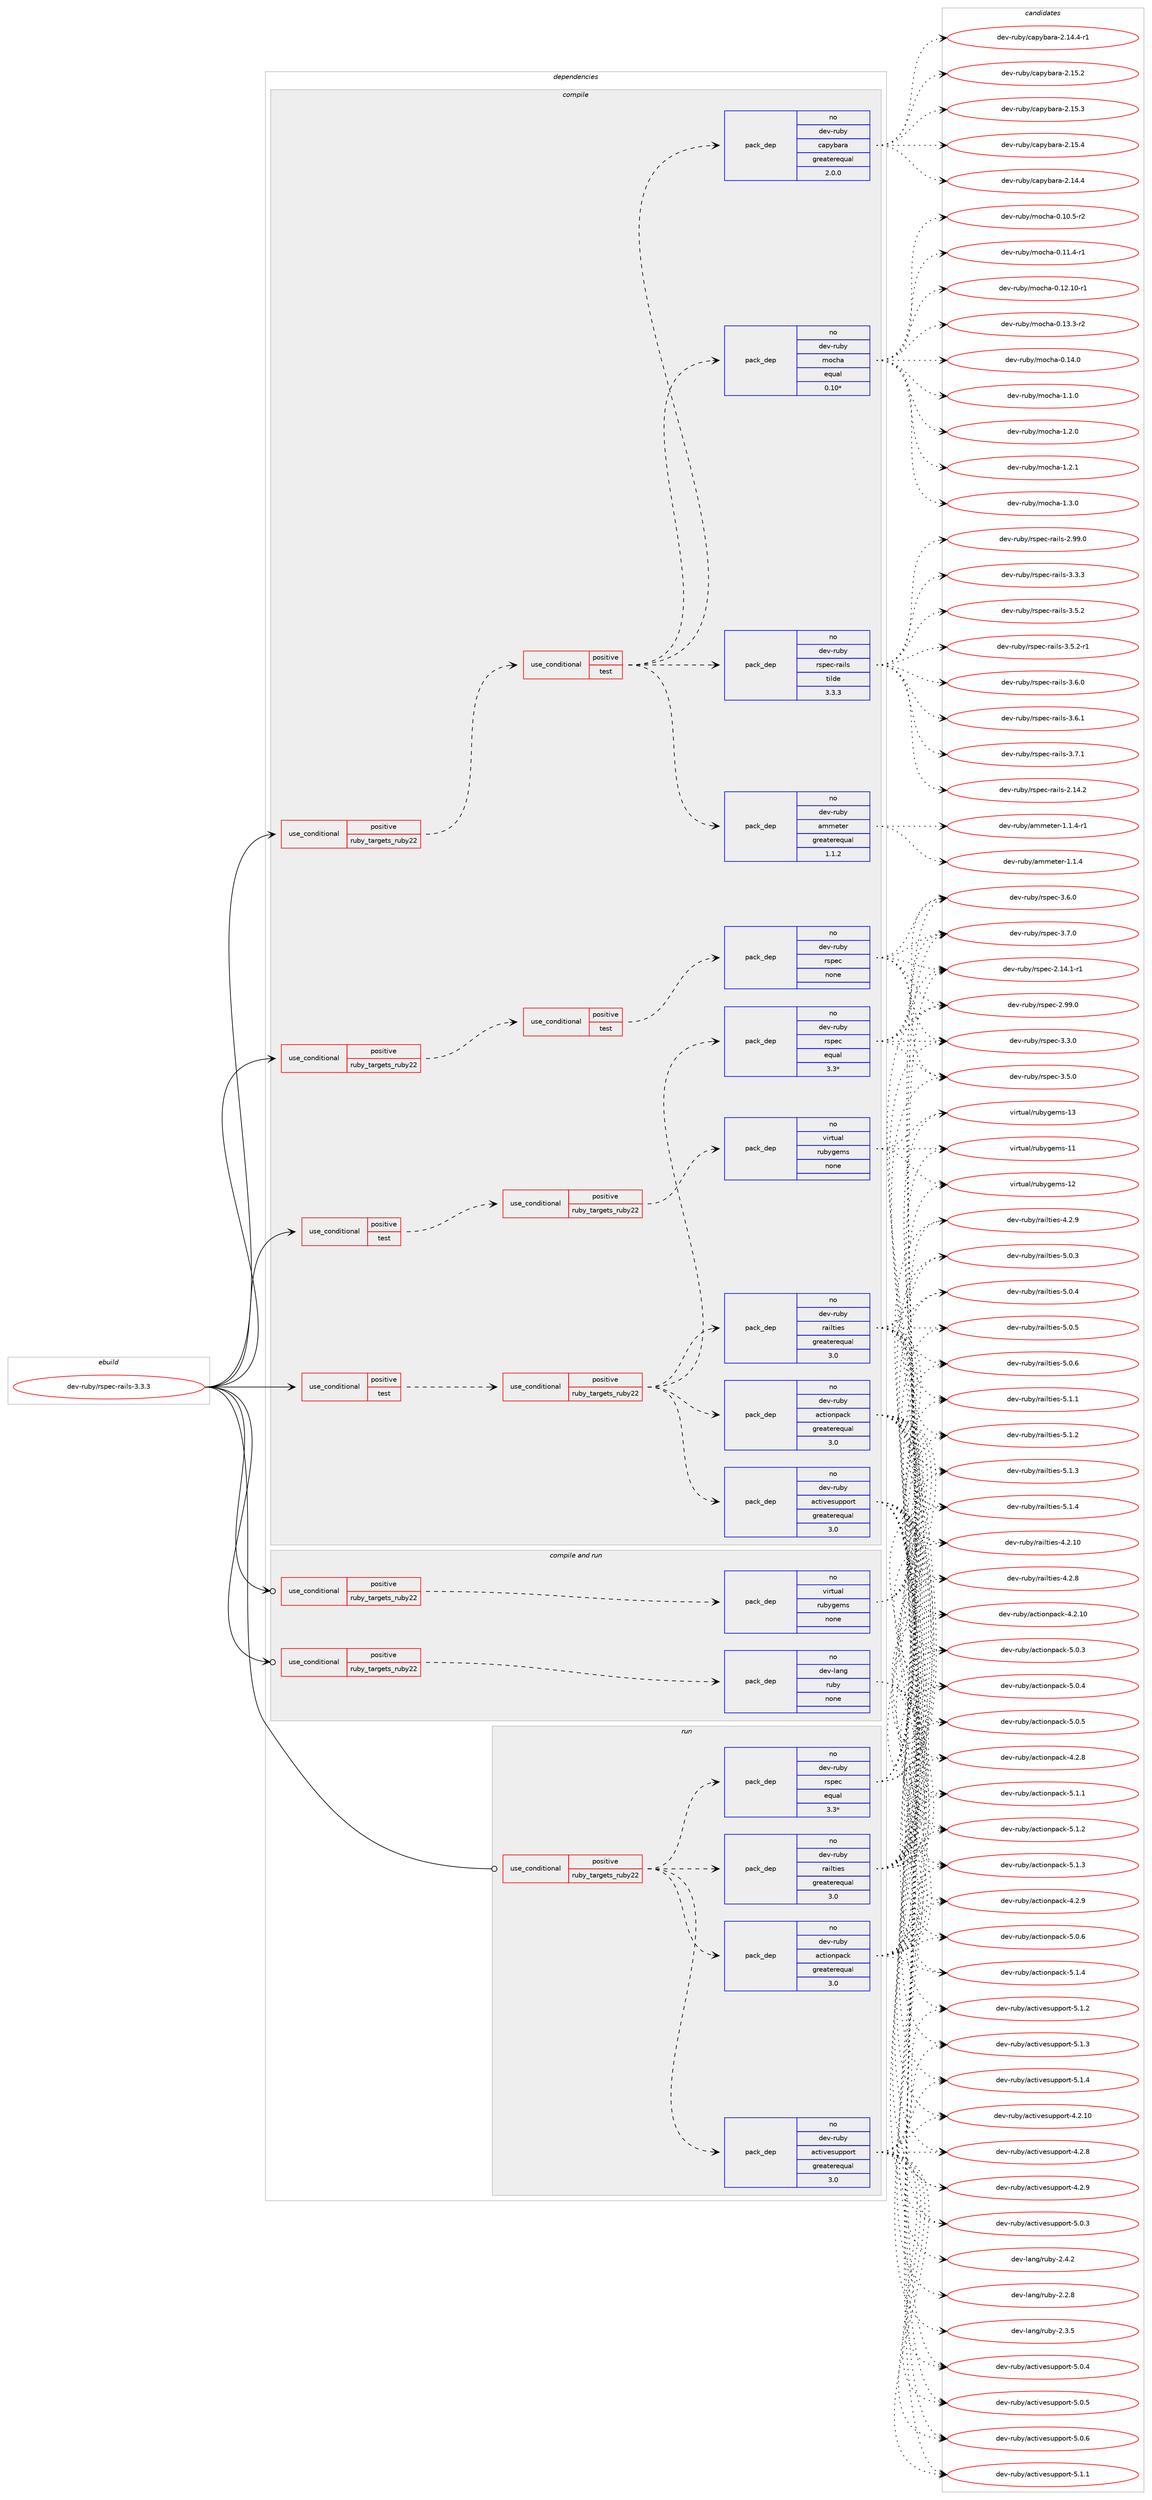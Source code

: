 digraph prolog {

# *************
# Graph options
# *************

newrank=true;
concentrate=true;
compound=true;
graph [rankdir=LR,fontname=Helvetica,fontsize=10,ranksep=1.5];#, ranksep=2.5, nodesep=0.2];
edge  [arrowhead=vee];
node  [fontname=Helvetica,fontsize=10];

# **********
# The ebuild
# **********

subgraph cluster_leftcol {
color=gray;
rank=same;
label=<<i>ebuild</i>>;
id [label="dev-ruby/rspec-rails-3.3.3", color=red, width=4, href="../dev-ruby/rspec-rails-3.3.3.svg"];
}

# ****************
# The dependencies
# ****************

subgraph cluster_midcol {
color=gray;
label=<<i>dependencies</i>>;
subgraph cluster_compile {
fillcolor="#eeeeee";
style=filled;
label=<<i>compile</i>>;
subgraph cond70123 {
dependency264672 [label=<<TABLE BORDER="0" CELLBORDER="1" CELLSPACING="0" CELLPADDING="4"><TR><TD ROWSPAN="3" CELLPADDING="10">use_conditional</TD></TR><TR><TD>positive</TD></TR><TR><TD>ruby_targets_ruby22</TD></TR></TABLE>>, shape=none, color=red];
subgraph cond70124 {
dependency264673 [label=<<TABLE BORDER="0" CELLBORDER="1" CELLSPACING="0" CELLPADDING="4"><TR><TD ROWSPAN="3" CELLPADDING="10">use_conditional</TD></TR><TR><TD>positive</TD></TR><TR><TD>test</TD></TR></TABLE>>, shape=none, color=red];
subgraph pack190435 {
dependency264674 [label=<<TABLE BORDER="0" CELLBORDER="1" CELLSPACING="0" CELLPADDING="4" WIDTH="220"><TR><TD ROWSPAN="6" CELLPADDING="30">pack_dep</TD></TR><TR><TD WIDTH="110">no</TD></TR><TR><TD>dev-ruby</TD></TR><TR><TD>mocha</TD></TR><TR><TD>equal</TD></TR><TR><TD>0.10*</TD></TR></TABLE>>, shape=none, color=blue];
}
dependency264673:e -> dependency264674:w [weight=20,style="dashed",arrowhead="vee"];
subgraph pack190436 {
dependency264675 [label=<<TABLE BORDER="0" CELLBORDER="1" CELLSPACING="0" CELLPADDING="4" WIDTH="220"><TR><TD ROWSPAN="6" CELLPADDING="30">pack_dep</TD></TR><TR><TD WIDTH="110">no</TD></TR><TR><TD>dev-ruby</TD></TR><TR><TD>capybara</TD></TR><TR><TD>greaterequal</TD></TR><TR><TD>2.0.0</TD></TR></TABLE>>, shape=none, color=blue];
}
dependency264673:e -> dependency264675:w [weight=20,style="dashed",arrowhead="vee"];
subgraph pack190437 {
dependency264676 [label=<<TABLE BORDER="0" CELLBORDER="1" CELLSPACING="0" CELLPADDING="4" WIDTH="220"><TR><TD ROWSPAN="6" CELLPADDING="30">pack_dep</TD></TR><TR><TD WIDTH="110">no</TD></TR><TR><TD>dev-ruby</TD></TR><TR><TD>ammeter</TD></TR><TR><TD>greaterequal</TD></TR><TR><TD>1.1.2</TD></TR></TABLE>>, shape=none, color=blue];
}
dependency264673:e -> dependency264676:w [weight=20,style="dashed",arrowhead="vee"];
subgraph pack190438 {
dependency264677 [label=<<TABLE BORDER="0" CELLBORDER="1" CELLSPACING="0" CELLPADDING="4" WIDTH="220"><TR><TD ROWSPAN="6" CELLPADDING="30">pack_dep</TD></TR><TR><TD WIDTH="110">no</TD></TR><TR><TD>dev-ruby</TD></TR><TR><TD>rspec-rails</TD></TR><TR><TD>tilde</TD></TR><TR><TD>3.3.3</TD></TR></TABLE>>, shape=none, color=blue];
}
dependency264673:e -> dependency264677:w [weight=20,style="dashed",arrowhead="vee"];
}
dependency264672:e -> dependency264673:w [weight=20,style="dashed",arrowhead="vee"];
}
id:e -> dependency264672:w [weight=20,style="solid",arrowhead="vee"];
subgraph cond70125 {
dependency264678 [label=<<TABLE BORDER="0" CELLBORDER="1" CELLSPACING="0" CELLPADDING="4"><TR><TD ROWSPAN="3" CELLPADDING="10">use_conditional</TD></TR><TR><TD>positive</TD></TR><TR><TD>ruby_targets_ruby22</TD></TR></TABLE>>, shape=none, color=red];
subgraph cond70126 {
dependency264679 [label=<<TABLE BORDER="0" CELLBORDER="1" CELLSPACING="0" CELLPADDING="4"><TR><TD ROWSPAN="3" CELLPADDING="10">use_conditional</TD></TR><TR><TD>positive</TD></TR><TR><TD>test</TD></TR></TABLE>>, shape=none, color=red];
subgraph pack190439 {
dependency264680 [label=<<TABLE BORDER="0" CELLBORDER="1" CELLSPACING="0" CELLPADDING="4" WIDTH="220"><TR><TD ROWSPAN="6" CELLPADDING="30">pack_dep</TD></TR><TR><TD WIDTH="110">no</TD></TR><TR><TD>dev-ruby</TD></TR><TR><TD>rspec</TD></TR><TR><TD>none</TD></TR><TR><TD></TD></TR></TABLE>>, shape=none, color=blue];
}
dependency264679:e -> dependency264680:w [weight=20,style="dashed",arrowhead="vee"];
}
dependency264678:e -> dependency264679:w [weight=20,style="dashed",arrowhead="vee"];
}
id:e -> dependency264678:w [weight=20,style="solid",arrowhead="vee"];
subgraph cond70127 {
dependency264681 [label=<<TABLE BORDER="0" CELLBORDER="1" CELLSPACING="0" CELLPADDING="4"><TR><TD ROWSPAN="3" CELLPADDING="10">use_conditional</TD></TR><TR><TD>positive</TD></TR><TR><TD>test</TD></TR></TABLE>>, shape=none, color=red];
subgraph cond70128 {
dependency264682 [label=<<TABLE BORDER="0" CELLBORDER="1" CELLSPACING="0" CELLPADDING="4"><TR><TD ROWSPAN="3" CELLPADDING="10">use_conditional</TD></TR><TR><TD>positive</TD></TR><TR><TD>ruby_targets_ruby22</TD></TR></TABLE>>, shape=none, color=red];
subgraph pack190440 {
dependency264683 [label=<<TABLE BORDER="0" CELLBORDER="1" CELLSPACING="0" CELLPADDING="4" WIDTH="220"><TR><TD ROWSPAN="6" CELLPADDING="30">pack_dep</TD></TR><TR><TD WIDTH="110">no</TD></TR><TR><TD>dev-ruby</TD></TR><TR><TD>activesupport</TD></TR><TR><TD>greaterequal</TD></TR><TR><TD>3.0</TD></TR></TABLE>>, shape=none, color=blue];
}
dependency264682:e -> dependency264683:w [weight=20,style="dashed",arrowhead="vee"];
subgraph pack190441 {
dependency264684 [label=<<TABLE BORDER="0" CELLBORDER="1" CELLSPACING="0" CELLPADDING="4" WIDTH="220"><TR><TD ROWSPAN="6" CELLPADDING="30">pack_dep</TD></TR><TR><TD WIDTH="110">no</TD></TR><TR><TD>dev-ruby</TD></TR><TR><TD>actionpack</TD></TR><TR><TD>greaterequal</TD></TR><TR><TD>3.0</TD></TR></TABLE>>, shape=none, color=blue];
}
dependency264682:e -> dependency264684:w [weight=20,style="dashed",arrowhead="vee"];
subgraph pack190442 {
dependency264685 [label=<<TABLE BORDER="0" CELLBORDER="1" CELLSPACING="0" CELLPADDING="4" WIDTH="220"><TR><TD ROWSPAN="6" CELLPADDING="30">pack_dep</TD></TR><TR><TD WIDTH="110">no</TD></TR><TR><TD>dev-ruby</TD></TR><TR><TD>railties</TD></TR><TR><TD>greaterequal</TD></TR><TR><TD>3.0</TD></TR></TABLE>>, shape=none, color=blue];
}
dependency264682:e -> dependency264685:w [weight=20,style="dashed",arrowhead="vee"];
subgraph pack190443 {
dependency264686 [label=<<TABLE BORDER="0" CELLBORDER="1" CELLSPACING="0" CELLPADDING="4" WIDTH="220"><TR><TD ROWSPAN="6" CELLPADDING="30">pack_dep</TD></TR><TR><TD WIDTH="110">no</TD></TR><TR><TD>dev-ruby</TD></TR><TR><TD>rspec</TD></TR><TR><TD>equal</TD></TR><TR><TD>3.3*</TD></TR></TABLE>>, shape=none, color=blue];
}
dependency264682:e -> dependency264686:w [weight=20,style="dashed",arrowhead="vee"];
}
dependency264681:e -> dependency264682:w [weight=20,style="dashed",arrowhead="vee"];
}
id:e -> dependency264681:w [weight=20,style="solid",arrowhead="vee"];
subgraph cond70129 {
dependency264687 [label=<<TABLE BORDER="0" CELLBORDER="1" CELLSPACING="0" CELLPADDING="4"><TR><TD ROWSPAN="3" CELLPADDING="10">use_conditional</TD></TR><TR><TD>positive</TD></TR><TR><TD>test</TD></TR></TABLE>>, shape=none, color=red];
subgraph cond70130 {
dependency264688 [label=<<TABLE BORDER="0" CELLBORDER="1" CELLSPACING="0" CELLPADDING="4"><TR><TD ROWSPAN="3" CELLPADDING="10">use_conditional</TD></TR><TR><TD>positive</TD></TR><TR><TD>ruby_targets_ruby22</TD></TR></TABLE>>, shape=none, color=red];
subgraph pack190444 {
dependency264689 [label=<<TABLE BORDER="0" CELLBORDER="1" CELLSPACING="0" CELLPADDING="4" WIDTH="220"><TR><TD ROWSPAN="6" CELLPADDING="30">pack_dep</TD></TR><TR><TD WIDTH="110">no</TD></TR><TR><TD>virtual</TD></TR><TR><TD>rubygems</TD></TR><TR><TD>none</TD></TR><TR><TD></TD></TR></TABLE>>, shape=none, color=blue];
}
dependency264688:e -> dependency264689:w [weight=20,style="dashed",arrowhead="vee"];
}
dependency264687:e -> dependency264688:w [weight=20,style="dashed",arrowhead="vee"];
}
id:e -> dependency264687:w [weight=20,style="solid",arrowhead="vee"];
}
subgraph cluster_compileandrun {
fillcolor="#eeeeee";
style=filled;
label=<<i>compile and run</i>>;
subgraph cond70131 {
dependency264690 [label=<<TABLE BORDER="0" CELLBORDER="1" CELLSPACING="0" CELLPADDING="4"><TR><TD ROWSPAN="3" CELLPADDING="10">use_conditional</TD></TR><TR><TD>positive</TD></TR><TR><TD>ruby_targets_ruby22</TD></TR></TABLE>>, shape=none, color=red];
subgraph pack190445 {
dependency264691 [label=<<TABLE BORDER="0" CELLBORDER="1" CELLSPACING="0" CELLPADDING="4" WIDTH="220"><TR><TD ROWSPAN="6" CELLPADDING="30">pack_dep</TD></TR><TR><TD WIDTH="110">no</TD></TR><TR><TD>dev-lang</TD></TR><TR><TD>ruby</TD></TR><TR><TD>none</TD></TR><TR><TD></TD></TR></TABLE>>, shape=none, color=blue];
}
dependency264690:e -> dependency264691:w [weight=20,style="dashed",arrowhead="vee"];
}
id:e -> dependency264690:w [weight=20,style="solid",arrowhead="odotvee"];
subgraph cond70132 {
dependency264692 [label=<<TABLE BORDER="0" CELLBORDER="1" CELLSPACING="0" CELLPADDING="4"><TR><TD ROWSPAN="3" CELLPADDING="10">use_conditional</TD></TR><TR><TD>positive</TD></TR><TR><TD>ruby_targets_ruby22</TD></TR></TABLE>>, shape=none, color=red];
subgraph pack190446 {
dependency264693 [label=<<TABLE BORDER="0" CELLBORDER="1" CELLSPACING="0" CELLPADDING="4" WIDTH="220"><TR><TD ROWSPAN="6" CELLPADDING="30">pack_dep</TD></TR><TR><TD WIDTH="110">no</TD></TR><TR><TD>virtual</TD></TR><TR><TD>rubygems</TD></TR><TR><TD>none</TD></TR><TR><TD></TD></TR></TABLE>>, shape=none, color=blue];
}
dependency264692:e -> dependency264693:w [weight=20,style="dashed",arrowhead="vee"];
}
id:e -> dependency264692:w [weight=20,style="solid",arrowhead="odotvee"];
}
subgraph cluster_run {
fillcolor="#eeeeee";
style=filled;
label=<<i>run</i>>;
subgraph cond70133 {
dependency264694 [label=<<TABLE BORDER="0" CELLBORDER="1" CELLSPACING="0" CELLPADDING="4"><TR><TD ROWSPAN="3" CELLPADDING="10">use_conditional</TD></TR><TR><TD>positive</TD></TR><TR><TD>ruby_targets_ruby22</TD></TR></TABLE>>, shape=none, color=red];
subgraph pack190447 {
dependency264695 [label=<<TABLE BORDER="0" CELLBORDER="1" CELLSPACING="0" CELLPADDING="4" WIDTH="220"><TR><TD ROWSPAN="6" CELLPADDING="30">pack_dep</TD></TR><TR><TD WIDTH="110">no</TD></TR><TR><TD>dev-ruby</TD></TR><TR><TD>activesupport</TD></TR><TR><TD>greaterequal</TD></TR><TR><TD>3.0</TD></TR></TABLE>>, shape=none, color=blue];
}
dependency264694:e -> dependency264695:w [weight=20,style="dashed",arrowhead="vee"];
subgraph pack190448 {
dependency264696 [label=<<TABLE BORDER="0" CELLBORDER="1" CELLSPACING="0" CELLPADDING="4" WIDTH="220"><TR><TD ROWSPAN="6" CELLPADDING="30">pack_dep</TD></TR><TR><TD WIDTH="110">no</TD></TR><TR><TD>dev-ruby</TD></TR><TR><TD>actionpack</TD></TR><TR><TD>greaterequal</TD></TR><TR><TD>3.0</TD></TR></TABLE>>, shape=none, color=blue];
}
dependency264694:e -> dependency264696:w [weight=20,style="dashed",arrowhead="vee"];
subgraph pack190449 {
dependency264697 [label=<<TABLE BORDER="0" CELLBORDER="1" CELLSPACING="0" CELLPADDING="4" WIDTH="220"><TR><TD ROWSPAN="6" CELLPADDING="30">pack_dep</TD></TR><TR><TD WIDTH="110">no</TD></TR><TR><TD>dev-ruby</TD></TR><TR><TD>railties</TD></TR><TR><TD>greaterequal</TD></TR><TR><TD>3.0</TD></TR></TABLE>>, shape=none, color=blue];
}
dependency264694:e -> dependency264697:w [weight=20,style="dashed",arrowhead="vee"];
subgraph pack190450 {
dependency264698 [label=<<TABLE BORDER="0" CELLBORDER="1" CELLSPACING="0" CELLPADDING="4" WIDTH="220"><TR><TD ROWSPAN="6" CELLPADDING="30">pack_dep</TD></TR><TR><TD WIDTH="110">no</TD></TR><TR><TD>dev-ruby</TD></TR><TR><TD>rspec</TD></TR><TR><TD>equal</TD></TR><TR><TD>3.3*</TD></TR></TABLE>>, shape=none, color=blue];
}
dependency264694:e -> dependency264698:w [weight=20,style="dashed",arrowhead="vee"];
}
id:e -> dependency264694:w [weight=20,style="solid",arrowhead="odot"];
}
}

# **************
# The candidates
# **************

subgraph cluster_choices {
rank=same;
color=gray;
label=<<i>candidates</i>>;

subgraph choice190435 {
color=black;
nodesep=1;
choice1001011184511411798121471091119910497454846494846534511450 [label="dev-ruby/mocha-0.10.5-r2", color=red, width=4,href="../dev-ruby/mocha-0.10.5-r2.svg"];
choice1001011184511411798121471091119910497454846494946524511449 [label="dev-ruby/mocha-0.11.4-r1", color=red, width=4,href="../dev-ruby/mocha-0.11.4-r1.svg"];
choice100101118451141179812147109111991049745484649504649484511449 [label="dev-ruby/mocha-0.12.10-r1", color=red, width=4,href="../dev-ruby/mocha-0.12.10-r1.svg"];
choice1001011184511411798121471091119910497454846495146514511450 [label="dev-ruby/mocha-0.13.3-r2", color=red, width=4,href="../dev-ruby/mocha-0.13.3-r2.svg"];
choice100101118451141179812147109111991049745484649524648 [label="dev-ruby/mocha-0.14.0", color=red, width=4,href="../dev-ruby/mocha-0.14.0.svg"];
choice1001011184511411798121471091119910497454946494648 [label="dev-ruby/mocha-1.1.0", color=red, width=4,href="../dev-ruby/mocha-1.1.0.svg"];
choice1001011184511411798121471091119910497454946504648 [label="dev-ruby/mocha-1.2.0", color=red, width=4,href="../dev-ruby/mocha-1.2.0.svg"];
choice1001011184511411798121471091119910497454946504649 [label="dev-ruby/mocha-1.2.1", color=red, width=4,href="../dev-ruby/mocha-1.2.1.svg"];
choice1001011184511411798121471091119910497454946514648 [label="dev-ruby/mocha-1.3.0", color=red, width=4,href="../dev-ruby/mocha-1.3.0.svg"];
dependency264674:e -> choice1001011184511411798121471091119910497454846494846534511450:w [style=dotted,weight="100"];
dependency264674:e -> choice1001011184511411798121471091119910497454846494946524511449:w [style=dotted,weight="100"];
dependency264674:e -> choice100101118451141179812147109111991049745484649504649484511449:w [style=dotted,weight="100"];
dependency264674:e -> choice1001011184511411798121471091119910497454846495146514511450:w [style=dotted,weight="100"];
dependency264674:e -> choice100101118451141179812147109111991049745484649524648:w [style=dotted,weight="100"];
dependency264674:e -> choice1001011184511411798121471091119910497454946494648:w [style=dotted,weight="100"];
dependency264674:e -> choice1001011184511411798121471091119910497454946504648:w [style=dotted,weight="100"];
dependency264674:e -> choice1001011184511411798121471091119910497454946504649:w [style=dotted,weight="100"];
dependency264674:e -> choice1001011184511411798121471091119910497454946514648:w [style=dotted,weight="100"];
}
subgraph choice190436 {
color=black;
nodesep=1;
choice100101118451141179812147999711212198971149745504649524652 [label="dev-ruby/capybara-2.14.4", color=red, width=4,href="../dev-ruby/capybara-2.14.4.svg"];
choice1001011184511411798121479997112121989711497455046495246524511449 [label="dev-ruby/capybara-2.14.4-r1", color=red, width=4,href="../dev-ruby/capybara-2.14.4-r1.svg"];
choice100101118451141179812147999711212198971149745504649534650 [label="dev-ruby/capybara-2.15.2", color=red, width=4,href="../dev-ruby/capybara-2.15.2.svg"];
choice100101118451141179812147999711212198971149745504649534651 [label="dev-ruby/capybara-2.15.3", color=red, width=4,href="../dev-ruby/capybara-2.15.3.svg"];
choice100101118451141179812147999711212198971149745504649534652 [label="dev-ruby/capybara-2.15.4", color=red, width=4,href="../dev-ruby/capybara-2.15.4.svg"];
dependency264675:e -> choice100101118451141179812147999711212198971149745504649524652:w [style=dotted,weight="100"];
dependency264675:e -> choice1001011184511411798121479997112121989711497455046495246524511449:w [style=dotted,weight="100"];
dependency264675:e -> choice100101118451141179812147999711212198971149745504649534650:w [style=dotted,weight="100"];
dependency264675:e -> choice100101118451141179812147999711212198971149745504649534651:w [style=dotted,weight="100"];
dependency264675:e -> choice100101118451141179812147999711212198971149745504649534652:w [style=dotted,weight="100"];
}
subgraph choice190437 {
color=black;
nodesep=1;
choice10010111845114117981214797109109101116101114454946494652 [label="dev-ruby/ammeter-1.1.4", color=red, width=4,href="../dev-ruby/ammeter-1.1.4.svg"];
choice100101118451141179812147971091091011161011144549464946524511449 [label="dev-ruby/ammeter-1.1.4-r1", color=red, width=4,href="../dev-ruby/ammeter-1.1.4-r1.svg"];
dependency264676:e -> choice10010111845114117981214797109109101116101114454946494652:w [style=dotted,weight="100"];
dependency264676:e -> choice100101118451141179812147971091091011161011144549464946524511449:w [style=dotted,weight="100"];
}
subgraph choice190438 {
color=black;
nodesep=1;
choice10010111845114117981214711411511210199451149710510811545504649524650 [label="dev-ruby/rspec-rails-2.14.2", color=red, width=4,href="../dev-ruby/rspec-rails-2.14.2.svg"];
choice10010111845114117981214711411511210199451149710510811545504657574648 [label="dev-ruby/rspec-rails-2.99.0", color=red, width=4,href="../dev-ruby/rspec-rails-2.99.0.svg"];
choice100101118451141179812147114115112101994511497105108115455146514651 [label="dev-ruby/rspec-rails-3.3.3", color=red, width=4,href="../dev-ruby/rspec-rails-3.3.3.svg"];
choice100101118451141179812147114115112101994511497105108115455146534650 [label="dev-ruby/rspec-rails-3.5.2", color=red, width=4,href="../dev-ruby/rspec-rails-3.5.2.svg"];
choice1001011184511411798121471141151121019945114971051081154551465346504511449 [label="dev-ruby/rspec-rails-3.5.2-r1", color=red, width=4,href="../dev-ruby/rspec-rails-3.5.2-r1.svg"];
choice100101118451141179812147114115112101994511497105108115455146544648 [label="dev-ruby/rspec-rails-3.6.0", color=red, width=4,href="../dev-ruby/rspec-rails-3.6.0.svg"];
choice100101118451141179812147114115112101994511497105108115455146544649 [label="dev-ruby/rspec-rails-3.6.1", color=red, width=4,href="../dev-ruby/rspec-rails-3.6.1.svg"];
choice100101118451141179812147114115112101994511497105108115455146554649 [label="dev-ruby/rspec-rails-3.7.1", color=red, width=4,href="../dev-ruby/rspec-rails-3.7.1.svg"];
dependency264677:e -> choice10010111845114117981214711411511210199451149710510811545504649524650:w [style=dotted,weight="100"];
dependency264677:e -> choice10010111845114117981214711411511210199451149710510811545504657574648:w [style=dotted,weight="100"];
dependency264677:e -> choice100101118451141179812147114115112101994511497105108115455146514651:w [style=dotted,weight="100"];
dependency264677:e -> choice100101118451141179812147114115112101994511497105108115455146534650:w [style=dotted,weight="100"];
dependency264677:e -> choice1001011184511411798121471141151121019945114971051081154551465346504511449:w [style=dotted,weight="100"];
dependency264677:e -> choice100101118451141179812147114115112101994511497105108115455146544648:w [style=dotted,weight="100"];
dependency264677:e -> choice100101118451141179812147114115112101994511497105108115455146544649:w [style=dotted,weight="100"];
dependency264677:e -> choice100101118451141179812147114115112101994511497105108115455146554649:w [style=dotted,weight="100"];
}
subgraph choice190439 {
color=black;
nodesep=1;
choice10010111845114117981214711411511210199455046495246494511449 [label="dev-ruby/rspec-2.14.1-r1", color=red, width=4,href="../dev-ruby/rspec-2.14.1-r1.svg"];
choice1001011184511411798121471141151121019945504657574648 [label="dev-ruby/rspec-2.99.0", color=red, width=4,href="../dev-ruby/rspec-2.99.0.svg"];
choice10010111845114117981214711411511210199455146514648 [label="dev-ruby/rspec-3.3.0", color=red, width=4,href="../dev-ruby/rspec-3.3.0.svg"];
choice10010111845114117981214711411511210199455146534648 [label="dev-ruby/rspec-3.5.0", color=red, width=4,href="../dev-ruby/rspec-3.5.0.svg"];
choice10010111845114117981214711411511210199455146544648 [label="dev-ruby/rspec-3.6.0", color=red, width=4,href="../dev-ruby/rspec-3.6.0.svg"];
choice10010111845114117981214711411511210199455146554648 [label="dev-ruby/rspec-3.7.0", color=red, width=4,href="../dev-ruby/rspec-3.7.0.svg"];
dependency264680:e -> choice10010111845114117981214711411511210199455046495246494511449:w [style=dotted,weight="100"];
dependency264680:e -> choice1001011184511411798121471141151121019945504657574648:w [style=dotted,weight="100"];
dependency264680:e -> choice10010111845114117981214711411511210199455146514648:w [style=dotted,weight="100"];
dependency264680:e -> choice10010111845114117981214711411511210199455146534648:w [style=dotted,weight="100"];
dependency264680:e -> choice10010111845114117981214711411511210199455146544648:w [style=dotted,weight="100"];
dependency264680:e -> choice10010111845114117981214711411511210199455146554648:w [style=dotted,weight="100"];
}
subgraph choice190440 {
color=black;
nodesep=1;
choice100101118451141179812147979911610511810111511711211211111411645524650464948 [label="dev-ruby/activesupport-4.2.10", color=red, width=4,href="../dev-ruby/activesupport-4.2.10.svg"];
choice1001011184511411798121479799116105118101115117112112111114116455246504656 [label="dev-ruby/activesupport-4.2.8", color=red, width=4,href="../dev-ruby/activesupport-4.2.8.svg"];
choice1001011184511411798121479799116105118101115117112112111114116455246504657 [label="dev-ruby/activesupport-4.2.9", color=red, width=4,href="../dev-ruby/activesupport-4.2.9.svg"];
choice1001011184511411798121479799116105118101115117112112111114116455346484651 [label="dev-ruby/activesupport-5.0.3", color=red, width=4,href="../dev-ruby/activesupport-5.0.3.svg"];
choice1001011184511411798121479799116105118101115117112112111114116455346484652 [label="dev-ruby/activesupport-5.0.4", color=red, width=4,href="../dev-ruby/activesupport-5.0.4.svg"];
choice1001011184511411798121479799116105118101115117112112111114116455346484653 [label="dev-ruby/activesupport-5.0.5", color=red, width=4,href="../dev-ruby/activesupport-5.0.5.svg"];
choice1001011184511411798121479799116105118101115117112112111114116455346484654 [label="dev-ruby/activesupport-5.0.6", color=red, width=4,href="../dev-ruby/activesupport-5.0.6.svg"];
choice1001011184511411798121479799116105118101115117112112111114116455346494649 [label="dev-ruby/activesupport-5.1.1", color=red, width=4,href="../dev-ruby/activesupport-5.1.1.svg"];
choice1001011184511411798121479799116105118101115117112112111114116455346494650 [label="dev-ruby/activesupport-5.1.2", color=red, width=4,href="../dev-ruby/activesupport-5.1.2.svg"];
choice1001011184511411798121479799116105118101115117112112111114116455346494651 [label="dev-ruby/activesupport-5.1.3", color=red, width=4,href="../dev-ruby/activesupport-5.1.3.svg"];
choice1001011184511411798121479799116105118101115117112112111114116455346494652 [label="dev-ruby/activesupport-5.1.4", color=red, width=4,href="../dev-ruby/activesupport-5.1.4.svg"];
dependency264683:e -> choice100101118451141179812147979911610511810111511711211211111411645524650464948:w [style=dotted,weight="100"];
dependency264683:e -> choice1001011184511411798121479799116105118101115117112112111114116455246504656:w [style=dotted,weight="100"];
dependency264683:e -> choice1001011184511411798121479799116105118101115117112112111114116455246504657:w [style=dotted,weight="100"];
dependency264683:e -> choice1001011184511411798121479799116105118101115117112112111114116455346484651:w [style=dotted,weight="100"];
dependency264683:e -> choice1001011184511411798121479799116105118101115117112112111114116455346484652:w [style=dotted,weight="100"];
dependency264683:e -> choice1001011184511411798121479799116105118101115117112112111114116455346484653:w [style=dotted,weight="100"];
dependency264683:e -> choice1001011184511411798121479799116105118101115117112112111114116455346484654:w [style=dotted,weight="100"];
dependency264683:e -> choice1001011184511411798121479799116105118101115117112112111114116455346494649:w [style=dotted,weight="100"];
dependency264683:e -> choice1001011184511411798121479799116105118101115117112112111114116455346494650:w [style=dotted,weight="100"];
dependency264683:e -> choice1001011184511411798121479799116105118101115117112112111114116455346494651:w [style=dotted,weight="100"];
dependency264683:e -> choice1001011184511411798121479799116105118101115117112112111114116455346494652:w [style=dotted,weight="100"];
}
subgraph choice190441 {
color=black;
nodesep=1;
choice1001011184511411798121479799116105111110112979910745524650464948 [label="dev-ruby/actionpack-4.2.10", color=red, width=4,href="../dev-ruby/actionpack-4.2.10.svg"];
choice10010111845114117981214797991161051111101129799107455246504656 [label="dev-ruby/actionpack-4.2.8", color=red, width=4,href="../dev-ruby/actionpack-4.2.8.svg"];
choice10010111845114117981214797991161051111101129799107455246504657 [label="dev-ruby/actionpack-4.2.9", color=red, width=4,href="../dev-ruby/actionpack-4.2.9.svg"];
choice10010111845114117981214797991161051111101129799107455346484651 [label="dev-ruby/actionpack-5.0.3", color=red, width=4,href="../dev-ruby/actionpack-5.0.3.svg"];
choice10010111845114117981214797991161051111101129799107455346484652 [label="dev-ruby/actionpack-5.0.4", color=red, width=4,href="../dev-ruby/actionpack-5.0.4.svg"];
choice10010111845114117981214797991161051111101129799107455346484653 [label="dev-ruby/actionpack-5.0.5", color=red, width=4,href="../dev-ruby/actionpack-5.0.5.svg"];
choice10010111845114117981214797991161051111101129799107455346484654 [label="dev-ruby/actionpack-5.0.6", color=red, width=4,href="../dev-ruby/actionpack-5.0.6.svg"];
choice10010111845114117981214797991161051111101129799107455346494649 [label="dev-ruby/actionpack-5.1.1", color=red, width=4,href="../dev-ruby/actionpack-5.1.1.svg"];
choice10010111845114117981214797991161051111101129799107455346494650 [label="dev-ruby/actionpack-5.1.2", color=red, width=4,href="../dev-ruby/actionpack-5.1.2.svg"];
choice10010111845114117981214797991161051111101129799107455346494651 [label="dev-ruby/actionpack-5.1.3", color=red, width=4,href="../dev-ruby/actionpack-5.1.3.svg"];
choice10010111845114117981214797991161051111101129799107455346494652 [label="dev-ruby/actionpack-5.1.4", color=red, width=4,href="../dev-ruby/actionpack-5.1.4.svg"];
dependency264684:e -> choice1001011184511411798121479799116105111110112979910745524650464948:w [style=dotted,weight="100"];
dependency264684:e -> choice10010111845114117981214797991161051111101129799107455246504656:w [style=dotted,weight="100"];
dependency264684:e -> choice10010111845114117981214797991161051111101129799107455246504657:w [style=dotted,weight="100"];
dependency264684:e -> choice10010111845114117981214797991161051111101129799107455346484651:w [style=dotted,weight="100"];
dependency264684:e -> choice10010111845114117981214797991161051111101129799107455346484652:w [style=dotted,weight="100"];
dependency264684:e -> choice10010111845114117981214797991161051111101129799107455346484653:w [style=dotted,weight="100"];
dependency264684:e -> choice10010111845114117981214797991161051111101129799107455346484654:w [style=dotted,weight="100"];
dependency264684:e -> choice10010111845114117981214797991161051111101129799107455346494649:w [style=dotted,weight="100"];
dependency264684:e -> choice10010111845114117981214797991161051111101129799107455346494650:w [style=dotted,weight="100"];
dependency264684:e -> choice10010111845114117981214797991161051111101129799107455346494651:w [style=dotted,weight="100"];
dependency264684:e -> choice10010111845114117981214797991161051111101129799107455346494652:w [style=dotted,weight="100"];
}
subgraph choice190442 {
color=black;
nodesep=1;
choice1001011184511411798121471149710510811610510111545524650464948 [label="dev-ruby/railties-4.2.10", color=red, width=4,href="../dev-ruby/railties-4.2.10.svg"];
choice10010111845114117981214711497105108116105101115455246504656 [label="dev-ruby/railties-4.2.8", color=red, width=4,href="../dev-ruby/railties-4.2.8.svg"];
choice10010111845114117981214711497105108116105101115455246504657 [label="dev-ruby/railties-4.2.9", color=red, width=4,href="../dev-ruby/railties-4.2.9.svg"];
choice10010111845114117981214711497105108116105101115455346484651 [label="dev-ruby/railties-5.0.3", color=red, width=4,href="../dev-ruby/railties-5.0.3.svg"];
choice10010111845114117981214711497105108116105101115455346484652 [label="dev-ruby/railties-5.0.4", color=red, width=4,href="../dev-ruby/railties-5.0.4.svg"];
choice10010111845114117981214711497105108116105101115455346484653 [label="dev-ruby/railties-5.0.5", color=red, width=4,href="../dev-ruby/railties-5.0.5.svg"];
choice10010111845114117981214711497105108116105101115455346484654 [label="dev-ruby/railties-5.0.6", color=red, width=4,href="../dev-ruby/railties-5.0.6.svg"];
choice10010111845114117981214711497105108116105101115455346494649 [label="dev-ruby/railties-5.1.1", color=red, width=4,href="../dev-ruby/railties-5.1.1.svg"];
choice10010111845114117981214711497105108116105101115455346494650 [label="dev-ruby/railties-5.1.2", color=red, width=4,href="../dev-ruby/railties-5.1.2.svg"];
choice10010111845114117981214711497105108116105101115455346494651 [label="dev-ruby/railties-5.1.3", color=red, width=4,href="../dev-ruby/railties-5.1.3.svg"];
choice10010111845114117981214711497105108116105101115455346494652 [label="dev-ruby/railties-5.1.4", color=red, width=4,href="../dev-ruby/railties-5.1.4.svg"];
dependency264685:e -> choice1001011184511411798121471149710510811610510111545524650464948:w [style=dotted,weight="100"];
dependency264685:e -> choice10010111845114117981214711497105108116105101115455246504656:w [style=dotted,weight="100"];
dependency264685:e -> choice10010111845114117981214711497105108116105101115455246504657:w [style=dotted,weight="100"];
dependency264685:e -> choice10010111845114117981214711497105108116105101115455346484651:w [style=dotted,weight="100"];
dependency264685:e -> choice10010111845114117981214711497105108116105101115455346484652:w [style=dotted,weight="100"];
dependency264685:e -> choice10010111845114117981214711497105108116105101115455346484653:w [style=dotted,weight="100"];
dependency264685:e -> choice10010111845114117981214711497105108116105101115455346484654:w [style=dotted,weight="100"];
dependency264685:e -> choice10010111845114117981214711497105108116105101115455346494649:w [style=dotted,weight="100"];
dependency264685:e -> choice10010111845114117981214711497105108116105101115455346494650:w [style=dotted,weight="100"];
dependency264685:e -> choice10010111845114117981214711497105108116105101115455346494651:w [style=dotted,weight="100"];
dependency264685:e -> choice10010111845114117981214711497105108116105101115455346494652:w [style=dotted,weight="100"];
}
subgraph choice190443 {
color=black;
nodesep=1;
choice10010111845114117981214711411511210199455046495246494511449 [label="dev-ruby/rspec-2.14.1-r1", color=red, width=4,href="../dev-ruby/rspec-2.14.1-r1.svg"];
choice1001011184511411798121471141151121019945504657574648 [label="dev-ruby/rspec-2.99.0", color=red, width=4,href="../dev-ruby/rspec-2.99.0.svg"];
choice10010111845114117981214711411511210199455146514648 [label="dev-ruby/rspec-3.3.0", color=red, width=4,href="../dev-ruby/rspec-3.3.0.svg"];
choice10010111845114117981214711411511210199455146534648 [label="dev-ruby/rspec-3.5.0", color=red, width=4,href="../dev-ruby/rspec-3.5.0.svg"];
choice10010111845114117981214711411511210199455146544648 [label="dev-ruby/rspec-3.6.0", color=red, width=4,href="../dev-ruby/rspec-3.6.0.svg"];
choice10010111845114117981214711411511210199455146554648 [label="dev-ruby/rspec-3.7.0", color=red, width=4,href="../dev-ruby/rspec-3.7.0.svg"];
dependency264686:e -> choice10010111845114117981214711411511210199455046495246494511449:w [style=dotted,weight="100"];
dependency264686:e -> choice1001011184511411798121471141151121019945504657574648:w [style=dotted,weight="100"];
dependency264686:e -> choice10010111845114117981214711411511210199455146514648:w [style=dotted,weight="100"];
dependency264686:e -> choice10010111845114117981214711411511210199455146534648:w [style=dotted,weight="100"];
dependency264686:e -> choice10010111845114117981214711411511210199455146544648:w [style=dotted,weight="100"];
dependency264686:e -> choice10010111845114117981214711411511210199455146554648:w [style=dotted,weight="100"];
}
subgraph choice190444 {
color=black;
nodesep=1;
choice118105114116117971084711411798121103101109115454949 [label="virtual/rubygems-11", color=red, width=4,href="../virtual/rubygems-11.svg"];
choice118105114116117971084711411798121103101109115454950 [label="virtual/rubygems-12", color=red, width=4,href="../virtual/rubygems-12.svg"];
choice118105114116117971084711411798121103101109115454951 [label="virtual/rubygems-13", color=red, width=4,href="../virtual/rubygems-13.svg"];
dependency264689:e -> choice118105114116117971084711411798121103101109115454949:w [style=dotted,weight="100"];
dependency264689:e -> choice118105114116117971084711411798121103101109115454950:w [style=dotted,weight="100"];
dependency264689:e -> choice118105114116117971084711411798121103101109115454951:w [style=dotted,weight="100"];
}
subgraph choice190445 {
color=black;
nodesep=1;
choice10010111845108971101034711411798121455046504656 [label="dev-lang/ruby-2.2.8", color=red, width=4,href="../dev-lang/ruby-2.2.8.svg"];
choice10010111845108971101034711411798121455046514653 [label="dev-lang/ruby-2.3.5", color=red, width=4,href="../dev-lang/ruby-2.3.5.svg"];
choice10010111845108971101034711411798121455046524650 [label="dev-lang/ruby-2.4.2", color=red, width=4,href="../dev-lang/ruby-2.4.2.svg"];
dependency264691:e -> choice10010111845108971101034711411798121455046504656:w [style=dotted,weight="100"];
dependency264691:e -> choice10010111845108971101034711411798121455046514653:w [style=dotted,weight="100"];
dependency264691:e -> choice10010111845108971101034711411798121455046524650:w [style=dotted,weight="100"];
}
subgraph choice190446 {
color=black;
nodesep=1;
choice118105114116117971084711411798121103101109115454949 [label="virtual/rubygems-11", color=red, width=4,href="../virtual/rubygems-11.svg"];
choice118105114116117971084711411798121103101109115454950 [label="virtual/rubygems-12", color=red, width=4,href="../virtual/rubygems-12.svg"];
choice118105114116117971084711411798121103101109115454951 [label="virtual/rubygems-13", color=red, width=4,href="../virtual/rubygems-13.svg"];
dependency264693:e -> choice118105114116117971084711411798121103101109115454949:w [style=dotted,weight="100"];
dependency264693:e -> choice118105114116117971084711411798121103101109115454950:w [style=dotted,weight="100"];
dependency264693:e -> choice118105114116117971084711411798121103101109115454951:w [style=dotted,weight="100"];
}
subgraph choice190447 {
color=black;
nodesep=1;
choice100101118451141179812147979911610511810111511711211211111411645524650464948 [label="dev-ruby/activesupport-4.2.10", color=red, width=4,href="../dev-ruby/activesupport-4.2.10.svg"];
choice1001011184511411798121479799116105118101115117112112111114116455246504656 [label="dev-ruby/activesupport-4.2.8", color=red, width=4,href="../dev-ruby/activesupport-4.2.8.svg"];
choice1001011184511411798121479799116105118101115117112112111114116455246504657 [label="dev-ruby/activesupport-4.2.9", color=red, width=4,href="../dev-ruby/activesupport-4.2.9.svg"];
choice1001011184511411798121479799116105118101115117112112111114116455346484651 [label="dev-ruby/activesupport-5.0.3", color=red, width=4,href="../dev-ruby/activesupport-5.0.3.svg"];
choice1001011184511411798121479799116105118101115117112112111114116455346484652 [label="dev-ruby/activesupport-5.0.4", color=red, width=4,href="../dev-ruby/activesupport-5.0.4.svg"];
choice1001011184511411798121479799116105118101115117112112111114116455346484653 [label="dev-ruby/activesupport-5.0.5", color=red, width=4,href="../dev-ruby/activesupport-5.0.5.svg"];
choice1001011184511411798121479799116105118101115117112112111114116455346484654 [label="dev-ruby/activesupport-5.0.6", color=red, width=4,href="../dev-ruby/activesupport-5.0.6.svg"];
choice1001011184511411798121479799116105118101115117112112111114116455346494649 [label="dev-ruby/activesupport-5.1.1", color=red, width=4,href="../dev-ruby/activesupport-5.1.1.svg"];
choice1001011184511411798121479799116105118101115117112112111114116455346494650 [label="dev-ruby/activesupport-5.1.2", color=red, width=4,href="../dev-ruby/activesupport-5.1.2.svg"];
choice1001011184511411798121479799116105118101115117112112111114116455346494651 [label="dev-ruby/activesupport-5.1.3", color=red, width=4,href="../dev-ruby/activesupport-5.1.3.svg"];
choice1001011184511411798121479799116105118101115117112112111114116455346494652 [label="dev-ruby/activesupport-5.1.4", color=red, width=4,href="../dev-ruby/activesupport-5.1.4.svg"];
dependency264695:e -> choice100101118451141179812147979911610511810111511711211211111411645524650464948:w [style=dotted,weight="100"];
dependency264695:e -> choice1001011184511411798121479799116105118101115117112112111114116455246504656:w [style=dotted,weight="100"];
dependency264695:e -> choice1001011184511411798121479799116105118101115117112112111114116455246504657:w [style=dotted,weight="100"];
dependency264695:e -> choice1001011184511411798121479799116105118101115117112112111114116455346484651:w [style=dotted,weight="100"];
dependency264695:e -> choice1001011184511411798121479799116105118101115117112112111114116455346484652:w [style=dotted,weight="100"];
dependency264695:e -> choice1001011184511411798121479799116105118101115117112112111114116455346484653:w [style=dotted,weight="100"];
dependency264695:e -> choice1001011184511411798121479799116105118101115117112112111114116455346484654:w [style=dotted,weight="100"];
dependency264695:e -> choice1001011184511411798121479799116105118101115117112112111114116455346494649:w [style=dotted,weight="100"];
dependency264695:e -> choice1001011184511411798121479799116105118101115117112112111114116455346494650:w [style=dotted,weight="100"];
dependency264695:e -> choice1001011184511411798121479799116105118101115117112112111114116455346494651:w [style=dotted,weight="100"];
dependency264695:e -> choice1001011184511411798121479799116105118101115117112112111114116455346494652:w [style=dotted,weight="100"];
}
subgraph choice190448 {
color=black;
nodesep=1;
choice1001011184511411798121479799116105111110112979910745524650464948 [label="dev-ruby/actionpack-4.2.10", color=red, width=4,href="../dev-ruby/actionpack-4.2.10.svg"];
choice10010111845114117981214797991161051111101129799107455246504656 [label="dev-ruby/actionpack-4.2.8", color=red, width=4,href="../dev-ruby/actionpack-4.2.8.svg"];
choice10010111845114117981214797991161051111101129799107455246504657 [label="dev-ruby/actionpack-4.2.9", color=red, width=4,href="../dev-ruby/actionpack-4.2.9.svg"];
choice10010111845114117981214797991161051111101129799107455346484651 [label="dev-ruby/actionpack-5.0.3", color=red, width=4,href="../dev-ruby/actionpack-5.0.3.svg"];
choice10010111845114117981214797991161051111101129799107455346484652 [label="dev-ruby/actionpack-5.0.4", color=red, width=4,href="../dev-ruby/actionpack-5.0.4.svg"];
choice10010111845114117981214797991161051111101129799107455346484653 [label="dev-ruby/actionpack-5.0.5", color=red, width=4,href="../dev-ruby/actionpack-5.0.5.svg"];
choice10010111845114117981214797991161051111101129799107455346484654 [label="dev-ruby/actionpack-5.0.6", color=red, width=4,href="../dev-ruby/actionpack-5.0.6.svg"];
choice10010111845114117981214797991161051111101129799107455346494649 [label="dev-ruby/actionpack-5.1.1", color=red, width=4,href="../dev-ruby/actionpack-5.1.1.svg"];
choice10010111845114117981214797991161051111101129799107455346494650 [label="dev-ruby/actionpack-5.1.2", color=red, width=4,href="../dev-ruby/actionpack-5.1.2.svg"];
choice10010111845114117981214797991161051111101129799107455346494651 [label="dev-ruby/actionpack-5.1.3", color=red, width=4,href="../dev-ruby/actionpack-5.1.3.svg"];
choice10010111845114117981214797991161051111101129799107455346494652 [label="dev-ruby/actionpack-5.1.4", color=red, width=4,href="../dev-ruby/actionpack-5.1.4.svg"];
dependency264696:e -> choice1001011184511411798121479799116105111110112979910745524650464948:w [style=dotted,weight="100"];
dependency264696:e -> choice10010111845114117981214797991161051111101129799107455246504656:w [style=dotted,weight="100"];
dependency264696:e -> choice10010111845114117981214797991161051111101129799107455246504657:w [style=dotted,weight="100"];
dependency264696:e -> choice10010111845114117981214797991161051111101129799107455346484651:w [style=dotted,weight="100"];
dependency264696:e -> choice10010111845114117981214797991161051111101129799107455346484652:w [style=dotted,weight="100"];
dependency264696:e -> choice10010111845114117981214797991161051111101129799107455346484653:w [style=dotted,weight="100"];
dependency264696:e -> choice10010111845114117981214797991161051111101129799107455346484654:w [style=dotted,weight="100"];
dependency264696:e -> choice10010111845114117981214797991161051111101129799107455346494649:w [style=dotted,weight="100"];
dependency264696:e -> choice10010111845114117981214797991161051111101129799107455346494650:w [style=dotted,weight="100"];
dependency264696:e -> choice10010111845114117981214797991161051111101129799107455346494651:w [style=dotted,weight="100"];
dependency264696:e -> choice10010111845114117981214797991161051111101129799107455346494652:w [style=dotted,weight="100"];
}
subgraph choice190449 {
color=black;
nodesep=1;
choice1001011184511411798121471149710510811610510111545524650464948 [label="dev-ruby/railties-4.2.10", color=red, width=4,href="../dev-ruby/railties-4.2.10.svg"];
choice10010111845114117981214711497105108116105101115455246504656 [label="dev-ruby/railties-4.2.8", color=red, width=4,href="../dev-ruby/railties-4.2.8.svg"];
choice10010111845114117981214711497105108116105101115455246504657 [label="dev-ruby/railties-4.2.9", color=red, width=4,href="../dev-ruby/railties-4.2.9.svg"];
choice10010111845114117981214711497105108116105101115455346484651 [label="dev-ruby/railties-5.0.3", color=red, width=4,href="../dev-ruby/railties-5.0.3.svg"];
choice10010111845114117981214711497105108116105101115455346484652 [label="dev-ruby/railties-5.0.4", color=red, width=4,href="../dev-ruby/railties-5.0.4.svg"];
choice10010111845114117981214711497105108116105101115455346484653 [label="dev-ruby/railties-5.0.5", color=red, width=4,href="../dev-ruby/railties-5.0.5.svg"];
choice10010111845114117981214711497105108116105101115455346484654 [label="dev-ruby/railties-5.0.6", color=red, width=4,href="../dev-ruby/railties-5.0.6.svg"];
choice10010111845114117981214711497105108116105101115455346494649 [label="dev-ruby/railties-5.1.1", color=red, width=4,href="../dev-ruby/railties-5.1.1.svg"];
choice10010111845114117981214711497105108116105101115455346494650 [label="dev-ruby/railties-5.1.2", color=red, width=4,href="../dev-ruby/railties-5.1.2.svg"];
choice10010111845114117981214711497105108116105101115455346494651 [label="dev-ruby/railties-5.1.3", color=red, width=4,href="../dev-ruby/railties-5.1.3.svg"];
choice10010111845114117981214711497105108116105101115455346494652 [label="dev-ruby/railties-5.1.4", color=red, width=4,href="../dev-ruby/railties-5.1.4.svg"];
dependency264697:e -> choice1001011184511411798121471149710510811610510111545524650464948:w [style=dotted,weight="100"];
dependency264697:e -> choice10010111845114117981214711497105108116105101115455246504656:w [style=dotted,weight="100"];
dependency264697:e -> choice10010111845114117981214711497105108116105101115455246504657:w [style=dotted,weight="100"];
dependency264697:e -> choice10010111845114117981214711497105108116105101115455346484651:w [style=dotted,weight="100"];
dependency264697:e -> choice10010111845114117981214711497105108116105101115455346484652:w [style=dotted,weight="100"];
dependency264697:e -> choice10010111845114117981214711497105108116105101115455346484653:w [style=dotted,weight="100"];
dependency264697:e -> choice10010111845114117981214711497105108116105101115455346484654:w [style=dotted,weight="100"];
dependency264697:e -> choice10010111845114117981214711497105108116105101115455346494649:w [style=dotted,weight="100"];
dependency264697:e -> choice10010111845114117981214711497105108116105101115455346494650:w [style=dotted,weight="100"];
dependency264697:e -> choice10010111845114117981214711497105108116105101115455346494651:w [style=dotted,weight="100"];
dependency264697:e -> choice10010111845114117981214711497105108116105101115455346494652:w [style=dotted,weight="100"];
}
subgraph choice190450 {
color=black;
nodesep=1;
choice10010111845114117981214711411511210199455046495246494511449 [label="dev-ruby/rspec-2.14.1-r1", color=red, width=4,href="../dev-ruby/rspec-2.14.1-r1.svg"];
choice1001011184511411798121471141151121019945504657574648 [label="dev-ruby/rspec-2.99.0", color=red, width=4,href="../dev-ruby/rspec-2.99.0.svg"];
choice10010111845114117981214711411511210199455146514648 [label="dev-ruby/rspec-3.3.0", color=red, width=4,href="../dev-ruby/rspec-3.3.0.svg"];
choice10010111845114117981214711411511210199455146534648 [label="dev-ruby/rspec-3.5.0", color=red, width=4,href="../dev-ruby/rspec-3.5.0.svg"];
choice10010111845114117981214711411511210199455146544648 [label="dev-ruby/rspec-3.6.0", color=red, width=4,href="../dev-ruby/rspec-3.6.0.svg"];
choice10010111845114117981214711411511210199455146554648 [label="dev-ruby/rspec-3.7.0", color=red, width=4,href="../dev-ruby/rspec-3.7.0.svg"];
dependency264698:e -> choice10010111845114117981214711411511210199455046495246494511449:w [style=dotted,weight="100"];
dependency264698:e -> choice1001011184511411798121471141151121019945504657574648:w [style=dotted,weight="100"];
dependency264698:e -> choice10010111845114117981214711411511210199455146514648:w [style=dotted,weight="100"];
dependency264698:e -> choice10010111845114117981214711411511210199455146534648:w [style=dotted,weight="100"];
dependency264698:e -> choice10010111845114117981214711411511210199455146544648:w [style=dotted,weight="100"];
dependency264698:e -> choice10010111845114117981214711411511210199455146554648:w [style=dotted,weight="100"];
}
}

}
